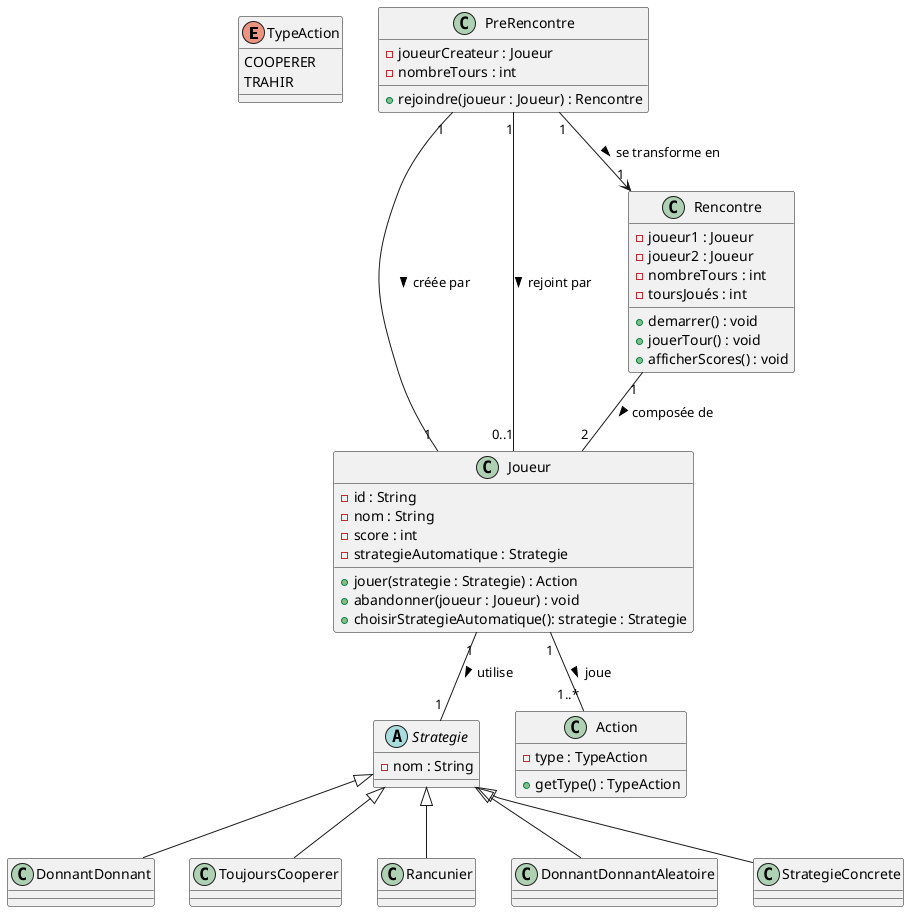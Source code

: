 @startuml

enum TypeAction {
    COOPERER
    TRAHIR
}

abstract class Strategie {
    - nom : String
   }

class Joueur {
  - id : String
  - nom : String
  - score : int
  - strategieAutomatique : Strategie
  + jouer(strategie : Strategie) : Action
  + abandonner(joueur : Joueur) : void
  + choisirStrategieAutomatique(): strategie : Strategie
}

class Action {
    - type : TypeAction
    + getType() : TypeAction
}

class PreRencontre {
    - joueurCreateur : Joueur
    - nombreTours : int
    + rejoindre(joueur : Joueur) : Rencontre
}

class Rencontre {
    - joueur1 : Joueur
    - joueur2 : Joueur
    - nombreTours : int
    - toursJoués : int
    + demarrer() : void
    + jouerTour() : void
    + afficherScores() : void
}

class DonnantDonnant extends Strategie {
}

class ToujoursCooperer extends Strategie {
}

class Rancunier extends Strategie {
}

class DonnantDonnantAleatoire extends Strategie {
}

class StrategieConcrete extends Strategie {
}

Joueur "1" -- "1..*" Action : joue >
Joueur "1" -- "1" Strategie : utilise >
Rencontre "1" -- "2" Joueur : composée de >
PreRencontre "1" -- "1" Joueur : créée par >
PreRencontre "1" -- "0..1" Joueur : rejoint par >
PreRencontre "1" --> "1" Rencontre : se transforme en >

@enduml
